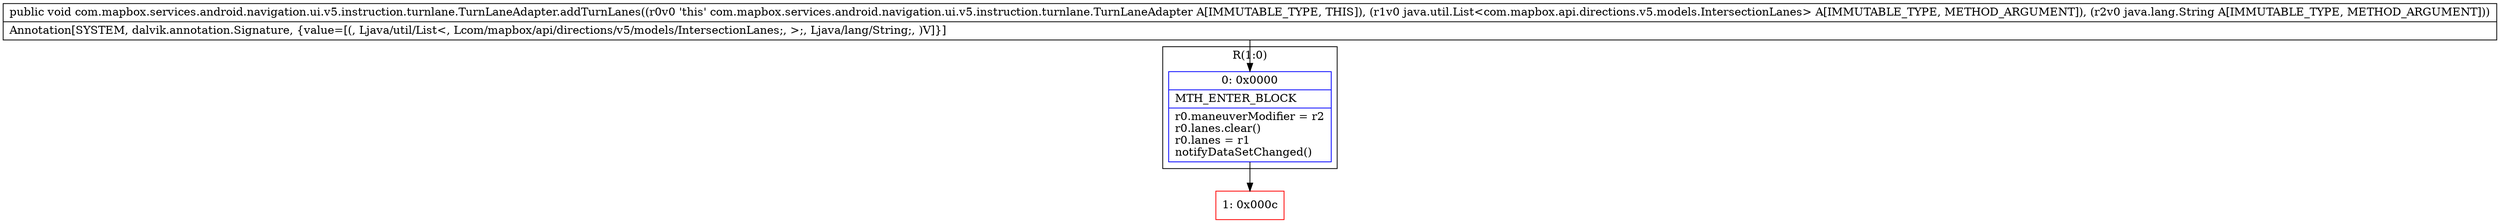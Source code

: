 digraph "CFG forcom.mapbox.services.android.navigation.ui.v5.instruction.turnlane.TurnLaneAdapter.addTurnLanes(Ljava\/util\/List;Ljava\/lang\/String;)V" {
subgraph cluster_Region_439166388 {
label = "R(1:0)";
node [shape=record,color=blue];
Node_0 [shape=record,label="{0\:\ 0x0000|MTH_ENTER_BLOCK\l|r0.maneuverModifier = r2\lr0.lanes.clear()\lr0.lanes = r1\lnotifyDataSetChanged()\l}"];
}
Node_1 [shape=record,color=red,label="{1\:\ 0x000c}"];
MethodNode[shape=record,label="{public void com.mapbox.services.android.navigation.ui.v5.instruction.turnlane.TurnLaneAdapter.addTurnLanes((r0v0 'this' com.mapbox.services.android.navigation.ui.v5.instruction.turnlane.TurnLaneAdapter A[IMMUTABLE_TYPE, THIS]), (r1v0 java.util.List\<com.mapbox.api.directions.v5.models.IntersectionLanes\> A[IMMUTABLE_TYPE, METHOD_ARGUMENT]), (r2v0 java.lang.String A[IMMUTABLE_TYPE, METHOD_ARGUMENT]))  | Annotation[SYSTEM, dalvik.annotation.Signature, \{value=[(, Ljava\/util\/List\<, Lcom\/mapbox\/api\/directions\/v5\/models\/IntersectionLanes;, \>;, Ljava\/lang\/String;, )V]\}]\l}"];
MethodNode -> Node_0;
Node_0 -> Node_1;
}

